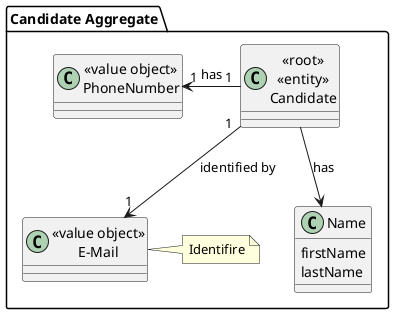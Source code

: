 @startuml
'https://plantuml.com/class-diagram



package "Candidate Aggregate"{
    class "«root»\n«entity»\nCandidate" as Candidate{

    }
    note as EmailCandidate
          Identifire
         end note

    class "Name" as Name2 {
        firstName
        lastName
    }

    class "«value object»\nPhoneNumber" as PhoneNumber{
    }

     class "«value object»\nE-Mail" as EMail2{
     }

}


EmailCandidate.EMail2
Candidate "1"-->"1" EMail2 :identified by
PhoneNumber "1"<-"1" Candidate :has
Candidate --> Name2 : has

@enduml